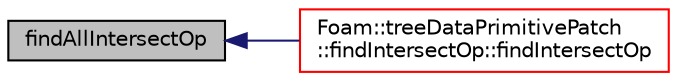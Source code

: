 digraph "findAllIntersectOp"
{
  bgcolor="transparent";
  edge [fontname="Helvetica",fontsize="10",labelfontname="Helvetica",labelfontsize="10"];
  node [fontname="Helvetica",fontsize="10",shape=record];
  rankdir="LR";
  Node1 [label="findAllIntersectOp",height=0.2,width=0.4,color="black", fillcolor="grey75", style="filled", fontcolor="black"];
  Node1 -> Node2 [dir="back",color="midnightblue",fontsize="10",style="solid",fontname="Helvetica"];
  Node2 [label="Foam::treeDataPrimitivePatch\l::findIntersectOp::findIntersectOp",height=0.2,width=0.4,color="red",URL="$a00815.html#a8737f67778d838cce957401a8db4bde7"];
}
